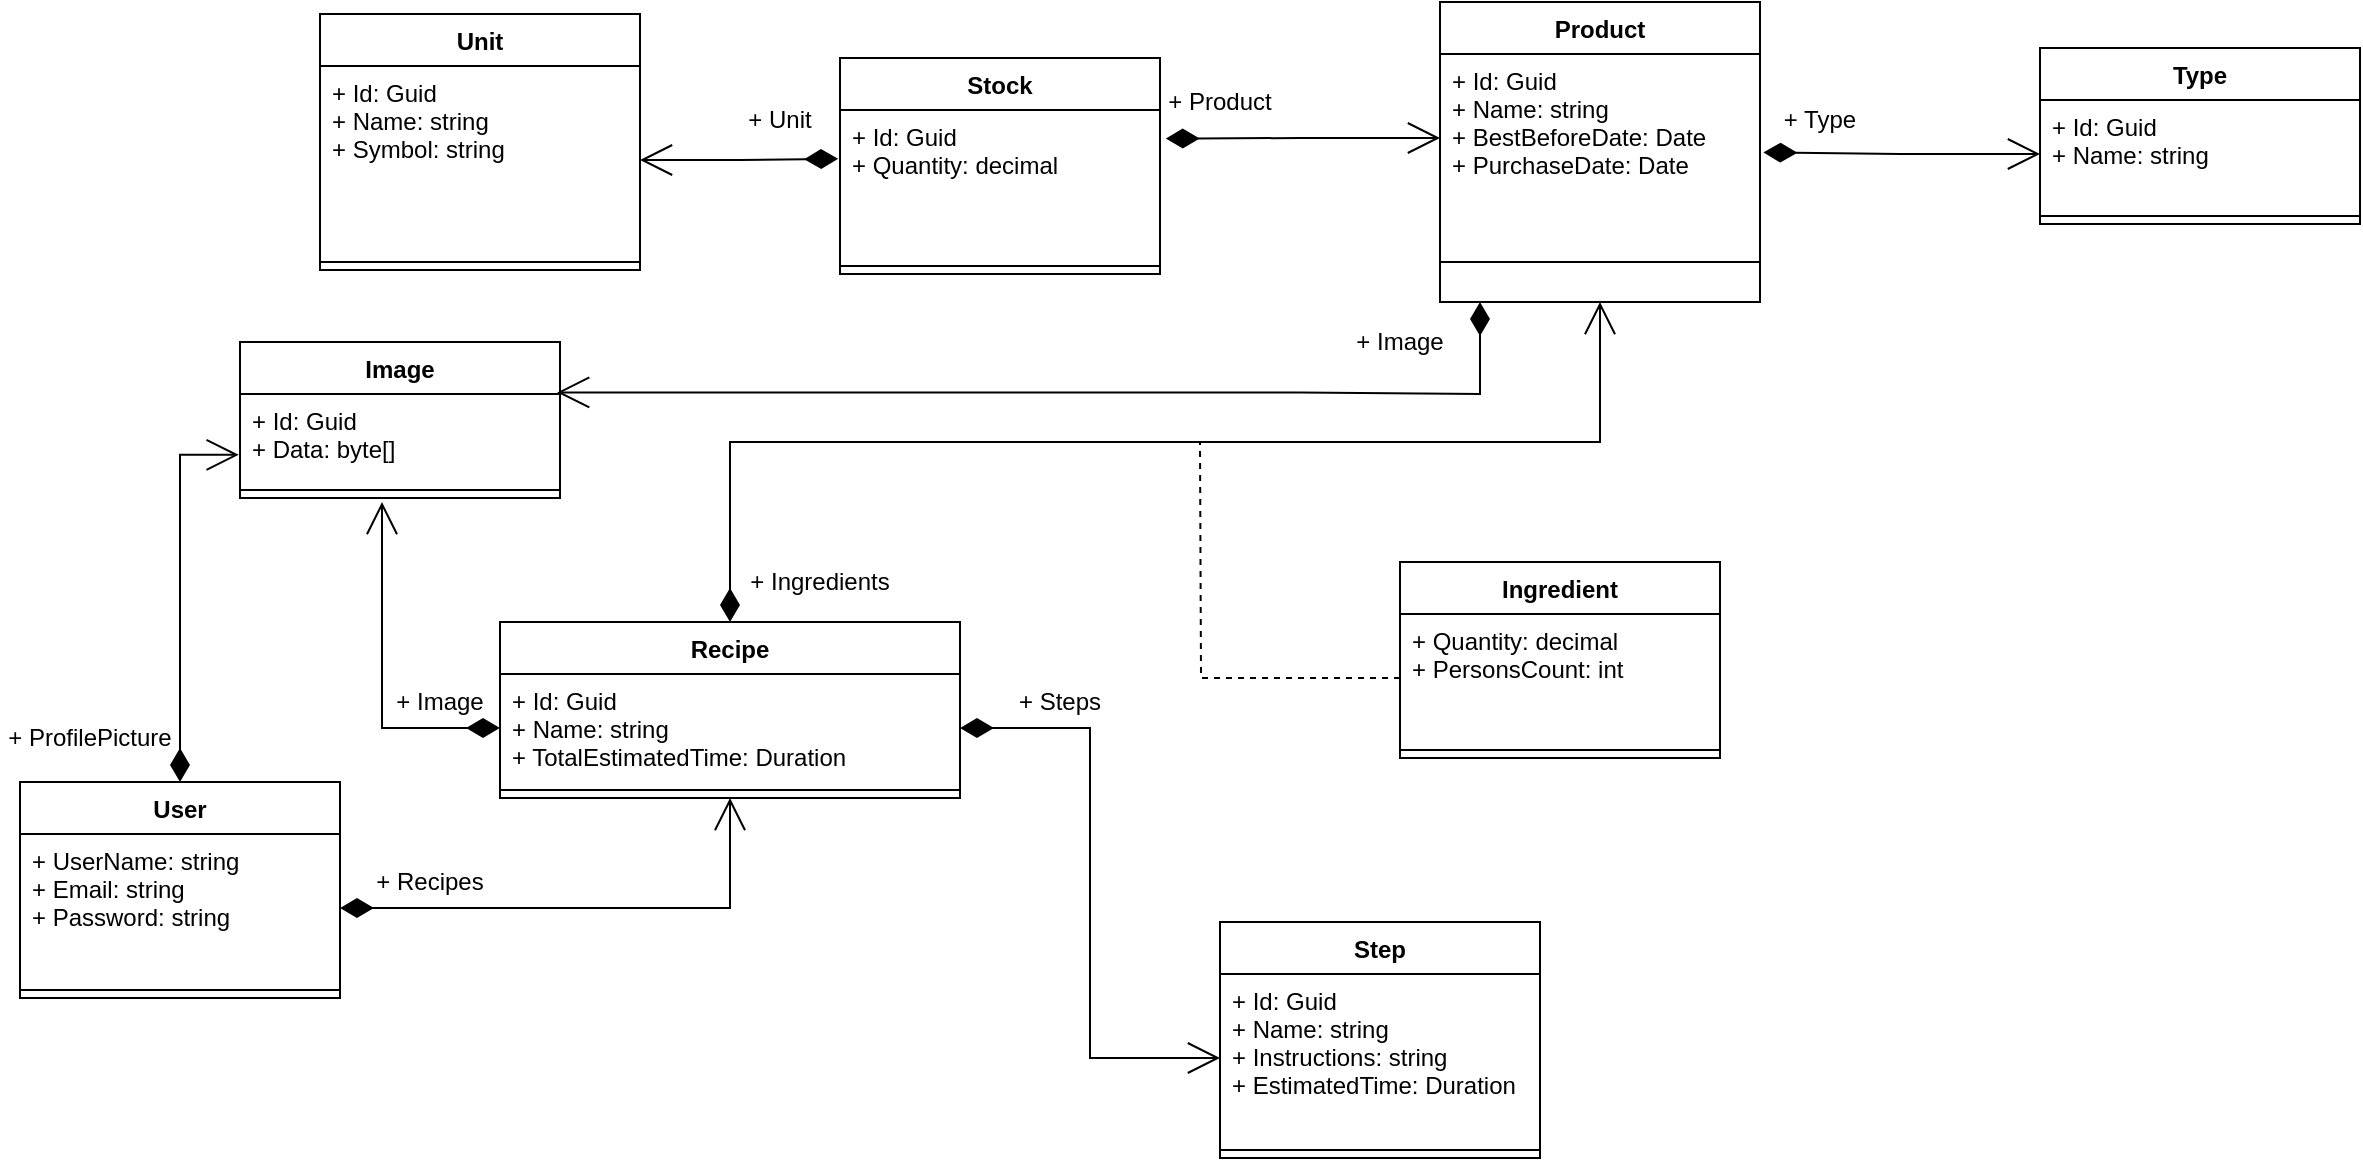 <mxfile version="15.1.3" type="device"><diagram id="C5RBs43oDa-KdzZeNtuy" name="Page-1"><mxGraphModel dx="1420" dy="347" grid="1" gridSize="10" guides="1" tooltips="1" connect="1" arrows="1" fold="1" page="1" pageScale="1" pageWidth="827" pageHeight="1169" math="0" shadow="0"><root><mxCell id="WIyWlLk6GJQsqaUBKTNV-0"/><mxCell id="WIyWlLk6GJQsqaUBKTNV-1" parent="WIyWlLk6GJQsqaUBKTNV-0"/><mxCell id="SwWNQbXPvTRMf8ZBoJOW-31" style="edgeStyle=orthogonalEdgeStyle;rounded=0;orthogonalLoop=1;jettySize=auto;html=1;exitX=0.5;exitY=1;exitDx=0;exitDy=0;endArrow=diamondThin;endFill=1;startSize=14;endSize=14;strokeWidth=1;startArrow=open;startFill=0;" edge="1" parent="WIyWlLk6GJQsqaUBKTNV-1" source="SwWNQbXPvTRMf8ZBoJOW-0" target="SwWNQbXPvTRMf8ZBoJOW-23"><mxGeometry relative="1" as="geometry"><Array as="points"><mxPoint x="550" y="290"/><mxPoint x="115" y="290"/></Array></mxGeometry></mxCell><mxCell id="SwWNQbXPvTRMf8ZBoJOW-0" value="Product" style="swimlane;fontStyle=1;align=center;verticalAlign=top;childLayout=stackLayout;horizontal=1;startSize=26;horizontalStack=0;resizeParent=1;resizeParentMax=0;resizeLast=0;collapsible=1;marginBottom=0;" vertex="1" parent="WIyWlLk6GJQsqaUBKTNV-1"><mxGeometry x="470" y="70" width="160" height="150" as="geometry"/></mxCell><mxCell id="SwWNQbXPvTRMf8ZBoJOW-1" value="+ Id: Guid&#10;+ Name: string&#10;+ BestBeforeDate: Date&#10;+ PurchaseDate: Date" style="text;strokeColor=none;fillColor=none;align=left;verticalAlign=top;spacingLeft=4;spacingRight=4;overflow=hidden;rotatable=0;points=[[0,0.5],[1,0.5]];portConstraint=eastwest;" vertex="1" parent="SwWNQbXPvTRMf8ZBoJOW-0"><mxGeometry y="26" width="160" height="84" as="geometry"/></mxCell><mxCell id="SwWNQbXPvTRMf8ZBoJOW-2" value="" style="line;strokeWidth=1;fillColor=none;align=left;verticalAlign=middle;spacingTop=-1;spacingLeft=3;spacingRight=3;rotatable=0;labelPosition=right;points=[];portConstraint=eastwest;" vertex="1" parent="SwWNQbXPvTRMf8ZBoJOW-0"><mxGeometry y="110" width="160" height="40" as="geometry"/></mxCell><mxCell id="SwWNQbXPvTRMf8ZBoJOW-4" value="Stock" style="swimlane;fontStyle=1;align=center;verticalAlign=top;childLayout=stackLayout;horizontal=1;startSize=26;horizontalStack=0;resizeParent=1;resizeParentMax=0;resizeLast=0;collapsible=1;marginBottom=0;" vertex="1" parent="WIyWlLk6GJQsqaUBKTNV-1"><mxGeometry x="170" y="98" width="160" height="108" as="geometry"/></mxCell><mxCell id="SwWNQbXPvTRMf8ZBoJOW-5" value="+ Id: Guid&#10;+ Quantity: decimal" style="text;strokeColor=none;fillColor=none;align=left;verticalAlign=top;spacingLeft=4;spacingRight=4;overflow=hidden;rotatable=0;points=[[0,0.5],[1,0.5]];portConstraint=eastwest;" vertex="1" parent="SwWNQbXPvTRMf8ZBoJOW-4"><mxGeometry y="26" width="160" height="74" as="geometry"/></mxCell><mxCell id="SwWNQbXPvTRMf8ZBoJOW-6" value="" style="line;strokeWidth=1;fillColor=none;align=left;verticalAlign=middle;spacingTop=-1;spacingLeft=3;spacingRight=3;rotatable=0;labelPosition=right;points=[];portConstraint=eastwest;" vertex="1" parent="SwWNQbXPvTRMf8ZBoJOW-4"><mxGeometry y="100" width="160" height="8" as="geometry"/></mxCell><mxCell id="SwWNQbXPvTRMf8ZBoJOW-9" style="edgeStyle=orthogonalEdgeStyle;rounded=0;orthogonalLoop=1;jettySize=auto;html=1;entryX=1.018;entryY=0.373;entryDx=0;entryDy=0;endArrow=diamondThin;endFill=1;startSize=14;endSize=14;entryPerimeter=0;exitX=0;exitY=0.5;exitDx=0;exitDy=0;startArrow=open;startFill=0;" edge="1" parent="WIyWlLk6GJQsqaUBKTNV-1" source="SwWNQbXPvTRMf8ZBoJOW-1" target="SwWNQbXPvTRMf8ZBoJOW-4"><mxGeometry relative="1" as="geometry"/></mxCell><mxCell id="SwWNQbXPvTRMf8ZBoJOW-19" value="Unit" style="swimlane;fontStyle=1;align=center;verticalAlign=top;childLayout=stackLayout;horizontal=1;startSize=26;horizontalStack=0;resizeParent=1;resizeParentMax=0;resizeLast=0;collapsible=1;marginBottom=0;" vertex="1" parent="WIyWlLk6GJQsqaUBKTNV-1"><mxGeometry x="-90" y="76" width="160" height="128" as="geometry"/></mxCell><mxCell id="SwWNQbXPvTRMf8ZBoJOW-20" value="+ Id: Guid&#10;+ Name: string&#10;+ Symbol: string" style="text;strokeColor=none;fillColor=none;align=left;verticalAlign=top;spacingLeft=4;spacingRight=4;overflow=hidden;rotatable=0;points=[[0,0.5],[1,0.5]];portConstraint=eastwest;" vertex="1" parent="SwWNQbXPvTRMf8ZBoJOW-19"><mxGeometry y="26" width="160" height="94" as="geometry"/></mxCell><mxCell id="SwWNQbXPvTRMf8ZBoJOW-21" value="" style="line;strokeWidth=1;fillColor=none;align=left;verticalAlign=middle;spacingTop=-1;spacingLeft=3;spacingRight=3;rotatable=0;labelPosition=right;points=[];portConstraint=eastwest;" vertex="1" parent="SwWNQbXPvTRMf8ZBoJOW-19"><mxGeometry y="120" width="160" height="8" as="geometry"/></mxCell><mxCell id="SwWNQbXPvTRMf8ZBoJOW-22" style="edgeStyle=orthogonalEdgeStyle;rounded=0;orthogonalLoop=1;jettySize=auto;html=1;entryX=-0.006;entryY=0.33;entryDx=0;entryDy=0;endArrow=diamondThin;endFill=1;startSize=14;endSize=14;entryPerimeter=0;exitX=1;exitY=0.5;exitDx=0;exitDy=0;startArrow=open;startFill=0;" edge="1" parent="WIyWlLk6GJQsqaUBKTNV-1" source="SwWNQbXPvTRMf8ZBoJOW-20" target="SwWNQbXPvTRMf8ZBoJOW-5"><mxGeometry relative="1" as="geometry"><mxPoint x="480" y="148" as="sourcePoint"/><mxPoint x="342.88" y="167.744" as="targetPoint"/></mxGeometry></mxCell><mxCell id="SwWNQbXPvTRMf8ZBoJOW-66" style="edgeStyle=orthogonalEdgeStyle;rounded=0;orthogonalLoop=1;jettySize=auto;html=1;exitX=0.5;exitY=1;exitDx=0;exitDy=0;startArrow=open;startFill=0;endArrow=diamondThin;endFill=1;startSize=14;endSize=14;strokeWidth=1;" edge="1" parent="WIyWlLk6GJQsqaUBKTNV-1" source="SwWNQbXPvTRMf8ZBoJOW-23" target="SwWNQbXPvTRMf8ZBoJOW-41"><mxGeometry relative="1" as="geometry"/></mxCell><mxCell id="SwWNQbXPvTRMf8ZBoJOW-23" value="Recipe" style="swimlane;fontStyle=1;align=center;verticalAlign=top;childLayout=stackLayout;horizontal=1;startSize=26;horizontalStack=0;resizeParent=1;resizeParentMax=0;resizeLast=0;collapsible=1;marginBottom=0;" vertex="1" parent="WIyWlLk6GJQsqaUBKTNV-1"><mxGeometry y="380" width="230" height="88" as="geometry"/></mxCell><mxCell id="SwWNQbXPvTRMf8ZBoJOW-24" value="+ Id: Guid&#10;+ Name: string&#10;+ TotalEstimatedTime: Duration" style="text;strokeColor=none;fillColor=none;align=left;verticalAlign=top;spacingLeft=4;spacingRight=4;overflow=hidden;rotatable=0;points=[[0,0.5],[1,0.5]];portConstraint=eastwest;" vertex="1" parent="SwWNQbXPvTRMf8ZBoJOW-23"><mxGeometry y="26" width="230" height="54" as="geometry"/></mxCell><mxCell id="SwWNQbXPvTRMf8ZBoJOW-25" value="" style="line;strokeWidth=1;fillColor=none;align=left;verticalAlign=middle;spacingTop=-1;spacingLeft=3;spacingRight=3;rotatable=0;labelPosition=right;points=[];portConstraint=eastwest;" vertex="1" parent="SwWNQbXPvTRMf8ZBoJOW-23"><mxGeometry y="80" width="230" height="8" as="geometry"/></mxCell><mxCell id="SwWNQbXPvTRMf8ZBoJOW-27" value="Step" style="swimlane;fontStyle=1;align=center;verticalAlign=top;childLayout=stackLayout;horizontal=1;startSize=26;horizontalStack=0;resizeParent=1;resizeParentMax=0;resizeLast=0;collapsible=1;marginBottom=0;" vertex="1" parent="WIyWlLk6GJQsqaUBKTNV-1"><mxGeometry x="360" y="530" width="160" height="118" as="geometry"/></mxCell><mxCell id="SwWNQbXPvTRMf8ZBoJOW-28" value="+ Id: Guid&#10;+ Name: string&#10;+ Instructions: string&#10;+ EstimatedTime: Duration" style="text;strokeColor=none;fillColor=none;align=left;verticalAlign=top;spacingLeft=4;spacingRight=4;overflow=hidden;rotatable=0;points=[[0,0.5],[1,0.5]];portConstraint=eastwest;" vertex="1" parent="SwWNQbXPvTRMf8ZBoJOW-27"><mxGeometry y="26" width="160" height="84" as="geometry"/></mxCell><mxCell id="SwWNQbXPvTRMf8ZBoJOW-29" value="" style="line;strokeWidth=1;fillColor=none;align=left;verticalAlign=middle;spacingTop=-1;spacingLeft=3;spacingRight=3;rotatable=0;labelPosition=right;points=[];portConstraint=eastwest;" vertex="1" parent="SwWNQbXPvTRMf8ZBoJOW-27"><mxGeometry y="110" width="160" height="8" as="geometry"/></mxCell><mxCell id="SwWNQbXPvTRMf8ZBoJOW-32" style="edgeStyle=orthogonalEdgeStyle;rounded=0;orthogonalLoop=1;jettySize=auto;html=1;exitX=0;exitY=0.5;exitDx=0;exitDy=0;entryX=1;entryY=0.5;entryDx=0;entryDy=0;endArrow=diamondThin;endFill=1;startSize=14;endSize=14;strokeWidth=1;startArrow=open;startFill=0;" edge="1" parent="WIyWlLk6GJQsqaUBKTNV-1" source="SwWNQbXPvTRMf8ZBoJOW-28" target="SwWNQbXPvTRMf8ZBoJOW-24"><mxGeometry relative="1" as="geometry"/></mxCell><mxCell id="SwWNQbXPvTRMf8ZBoJOW-33" value="Ingredient" style="swimlane;fontStyle=1;align=center;verticalAlign=top;childLayout=stackLayout;horizontal=1;startSize=26;horizontalStack=0;resizeParent=1;resizeParentMax=0;resizeLast=0;collapsible=1;marginBottom=0;" vertex="1" parent="WIyWlLk6GJQsqaUBKTNV-1"><mxGeometry x="450" y="350" width="160" height="98" as="geometry"/></mxCell><mxCell id="SwWNQbXPvTRMf8ZBoJOW-34" value="+ Quantity: decimal&#10;+ PersonsCount: int" style="text;strokeColor=none;fillColor=none;align=left;verticalAlign=top;spacingLeft=4;spacingRight=4;overflow=hidden;rotatable=0;points=[[0,0.5],[1,0.5]];portConstraint=eastwest;" vertex="1" parent="SwWNQbXPvTRMf8ZBoJOW-33"><mxGeometry y="26" width="160" height="64" as="geometry"/></mxCell><mxCell id="SwWNQbXPvTRMf8ZBoJOW-35" value="" style="line;strokeWidth=1;fillColor=none;align=left;verticalAlign=middle;spacingTop=-1;spacingLeft=3;spacingRight=3;rotatable=0;labelPosition=right;points=[];portConstraint=eastwest;" vertex="1" parent="SwWNQbXPvTRMf8ZBoJOW-33"><mxGeometry y="90" width="160" height="8" as="geometry"/></mxCell><mxCell id="SwWNQbXPvTRMf8ZBoJOW-38" style="edgeStyle=orthogonalEdgeStyle;rounded=0;orthogonalLoop=1;jettySize=auto;html=1;exitX=0;exitY=0.5;exitDx=0;exitDy=0;endArrow=none;endFill=0;startSize=14;endSize=14;strokeWidth=1;dashed=1;" edge="1" parent="WIyWlLk6GJQsqaUBKTNV-1" source="SwWNQbXPvTRMf8ZBoJOW-34"><mxGeometry relative="1" as="geometry"><mxPoint x="350" y="290" as="targetPoint"/></mxGeometry></mxCell><mxCell id="SwWNQbXPvTRMf8ZBoJOW-40" value="User" style="swimlane;fontStyle=1;align=center;verticalAlign=top;childLayout=stackLayout;horizontal=1;startSize=26;horizontalStack=0;resizeParent=1;resizeParentMax=0;resizeLast=0;collapsible=1;marginBottom=0;" vertex="1" parent="WIyWlLk6GJQsqaUBKTNV-1"><mxGeometry x="-240" y="460" width="160" height="108" as="geometry"/></mxCell><mxCell id="SwWNQbXPvTRMf8ZBoJOW-41" value="+ UserName: string&#10;+ Email: string&#10;+ Password: string" style="text;strokeColor=none;fillColor=none;align=left;verticalAlign=top;spacingLeft=4;spacingRight=4;overflow=hidden;rotatable=0;points=[[0,0.5],[1,0.5]];portConstraint=eastwest;" vertex="1" parent="SwWNQbXPvTRMf8ZBoJOW-40"><mxGeometry y="26" width="160" height="74" as="geometry"/></mxCell><mxCell id="SwWNQbXPvTRMf8ZBoJOW-42" value="" style="line;strokeWidth=1;fillColor=none;align=left;verticalAlign=middle;spacingTop=-1;spacingLeft=3;spacingRight=3;rotatable=0;labelPosition=right;points=[];portConstraint=eastwest;" vertex="1" parent="SwWNQbXPvTRMf8ZBoJOW-40"><mxGeometry y="100" width="160" height="8" as="geometry"/></mxCell><mxCell id="SwWNQbXPvTRMf8ZBoJOW-44" value="Type" style="swimlane;fontStyle=1;align=center;verticalAlign=top;childLayout=stackLayout;horizontal=1;startSize=26;horizontalStack=0;resizeParent=1;resizeParentMax=0;resizeLast=0;collapsible=1;marginBottom=0;" vertex="1" parent="WIyWlLk6GJQsqaUBKTNV-1"><mxGeometry x="770" y="93" width="160" height="88" as="geometry"/></mxCell><mxCell id="SwWNQbXPvTRMf8ZBoJOW-45" value="+ Id: Guid&#10;+ Name: string" style="text;strokeColor=none;fillColor=none;align=left;verticalAlign=top;spacingLeft=4;spacingRight=4;overflow=hidden;rotatable=0;points=[[0,0.5],[1,0.5]];portConstraint=eastwest;" vertex="1" parent="SwWNQbXPvTRMf8ZBoJOW-44"><mxGeometry y="26" width="160" height="54" as="geometry"/></mxCell><mxCell id="SwWNQbXPvTRMf8ZBoJOW-46" value="" style="line;strokeWidth=1;fillColor=none;align=left;verticalAlign=middle;spacingTop=-1;spacingLeft=3;spacingRight=3;rotatable=0;labelPosition=right;points=[];portConstraint=eastwest;" vertex="1" parent="SwWNQbXPvTRMf8ZBoJOW-44"><mxGeometry y="80" width="160" height="8" as="geometry"/></mxCell><mxCell id="SwWNQbXPvTRMf8ZBoJOW-48" style="edgeStyle=orthogonalEdgeStyle;rounded=0;orthogonalLoop=1;jettySize=auto;html=1;exitX=0;exitY=0.5;exitDx=0;exitDy=0;entryX=1.011;entryY=0.586;entryDx=0;entryDy=0;entryPerimeter=0;endArrow=diamondThin;endFill=1;startSize=14;endSize=14;strokeWidth=1;startArrow=open;startFill=0;" edge="1" parent="WIyWlLk6GJQsqaUBKTNV-1" source="SwWNQbXPvTRMf8ZBoJOW-45" target="SwWNQbXPvTRMf8ZBoJOW-1"><mxGeometry relative="1" as="geometry"/></mxCell><mxCell id="SwWNQbXPvTRMf8ZBoJOW-51" value="+ Type" style="text;html=1;strokeColor=none;fillColor=none;align=center;verticalAlign=middle;whiteSpace=wrap;rounded=0;" vertex="1" parent="WIyWlLk6GJQsqaUBKTNV-1"><mxGeometry x="640" y="119" width="40" height="20" as="geometry"/></mxCell><mxCell id="SwWNQbXPvTRMf8ZBoJOW-52" value="+ Product" style="text;html=1;strokeColor=none;fillColor=none;align=center;verticalAlign=middle;whiteSpace=wrap;rounded=0;" vertex="1" parent="WIyWlLk6GJQsqaUBKTNV-1"><mxGeometry x="330" y="110" width="60" height="20" as="geometry"/></mxCell><mxCell id="SwWNQbXPvTRMf8ZBoJOW-53" value="+ Unit" style="text;html=1;strokeColor=none;fillColor=none;align=center;verticalAlign=middle;whiteSpace=wrap;rounded=0;" vertex="1" parent="WIyWlLk6GJQsqaUBKTNV-1"><mxGeometry x="110" y="119" width="60" height="20" as="geometry"/></mxCell><mxCell id="SwWNQbXPvTRMf8ZBoJOW-54" value="+ Ingredients" style="text;html=1;strokeColor=none;fillColor=none;align=center;verticalAlign=middle;whiteSpace=wrap;rounded=0;" vertex="1" parent="WIyWlLk6GJQsqaUBKTNV-1"><mxGeometry x="120" y="350" width="80" height="20" as="geometry"/></mxCell><mxCell id="SwWNQbXPvTRMf8ZBoJOW-55" value="+ Steps" style="text;html=1;strokeColor=none;fillColor=none;align=center;verticalAlign=middle;whiteSpace=wrap;rounded=0;" vertex="1" parent="WIyWlLk6GJQsqaUBKTNV-1"><mxGeometry x="240" y="410" width="80" height="20" as="geometry"/></mxCell><mxCell id="SwWNQbXPvTRMf8ZBoJOW-56" value="Image" style="swimlane;fontStyle=1;align=center;verticalAlign=top;childLayout=stackLayout;horizontal=1;startSize=26;horizontalStack=0;resizeParent=1;resizeParentMax=0;resizeLast=0;collapsible=1;marginBottom=0;" vertex="1" parent="WIyWlLk6GJQsqaUBKTNV-1"><mxGeometry x="-130" y="240" width="160" height="78" as="geometry"/></mxCell><mxCell id="SwWNQbXPvTRMf8ZBoJOW-57" value="+ Id: Guid&#10;+ Data: byte[]" style="text;strokeColor=none;fillColor=none;align=left;verticalAlign=top;spacingLeft=4;spacingRight=4;overflow=hidden;rotatable=0;points=[[0,0.5],[1,0.5]];portConstraint=eastwest;" vertex="1" parent="SwWNQbXPvTRMf8ZBoJOW-56"><mxGeometry y="26" width="160" height="44" as="geometry"/></mxCell><mxCell id="SwWNQbXPvTRMf8ZBoJOW-58" value="" style="line;strokeWidth=1;fillColor=none;align=left;verticalAlign=middle;spacingTop=-1;spacingLeft=3;spacingRight=3;rotatable=0;labelPosition=right;points=[];portConstraint=eastwest;" vertex="1" parent="SwWNQbXPvTRMf8ZBoJOW-56"><mxGeometry y="70" width="160" height="8" as="geometry"/></mxCell><mxCell id="SwWNQbXPvTRMf8ZBoJOW-60" style="edgeStyle=orthogonalEdgeStyle;rounded=0;orthogonalLoop=1;jettySize=auto;html=1;startArrow=open;startFill=0;endArrow=diamondThin;endFill=1;startSize=14;endSize=14;strokeWidth=1;exitX=0.991;exitY=-0.018;exitDx=0;exitDy=0;exitPerimeter=0;" edge="1" parent="WIyWlLk6GJQsqaUBKTNV-1" source="SwWNQbXPvTRMf8ZBoJOW-57"><mxGeometry relative="1" as="geometry"><mxPoint x="490" y="220" as="targetPoint"/><Array as="points"><mxPoint x="400" y="265"/><mxPoint x="460" y="266"/></Array></mxGeometry></mxCell><mxCell id="SwWNQbXPvTRMf8ZBoJOW-61" value="+ Image" style="text;html=1;strokeColor=none;fillColor=none;align=center;verticalAlign=middle;whiteSpace=wrap;rounded=0;" vertex="1" parent="WIyWlLk6GJQsqaUBKTNV-1"><mxGeometry x="420" y="230" width="60" height="20" as="geometry"/></mxCell><mxCell id="SwWNQbXPvTRMf8ZBoJOW-62" style="edgeStyle=orthogonalEdgeStyle;rounded=0;orthogonalLoop=1;jettySize=auto;html=1;startArrow=open;startFill=0;endArrow=diamondThin;endFill=1;startSize=14;endSize=14;strokeWidth=1;entryX=0;entryY=0.5;entryDx=0;entryDy=0;" edge="1" parent="WIyWlLk6GJQsqaUBKTNV-1" target="SwWNQbXPvTRMf8ZBoJOW-24"><mxGeometry relative="1" as="geometry"><mxPoint x="-59" y="320" as="sourcePoint"/><mxPoint x="500" y="230" as="targetPoint"/><Array as="points"><mxPoint x="-59" y="433"/></Array></mxGeometry></mxCell><mxCell id="SwWNQbXPvTRMf8ZBoJOW-63" value="+ Image" style="text;html=1;strokeColor=none;fillColor=none;align=center;verticalAlign=middle;whiteSpace=wrap;rounded=0;" vertex="1" parent="WIyWlLk6GJQsqaUBKTNV-1"><mxGeometry x="-60" y="410" width="60" height="20" as="geometry"/></mxCell><mxCell id="SwWNQbXPvTRMf8ZBoJOW-64" style="edgeStyle=orthogonalEdgeStyle;rounded=0;orthogonalLoop=1;jettySize=auto;html=1;startArrow=open;startFill=0;endArrow=diamondThin;endFill=1;startSize=14;endSize=14;strokeWidth=1;exitX=-0.004;exitY=0.691;exitDx=0;exitDy=0;exitPerimeter=0;" edge="1" parent="WIyWlLk6GJQsqaUBKTNV-1" source="SwWNQbXPvTRMf8ZBoJOW-57"><mxGeometry relative="1" as="geometry"><mxPoint x="-49.44" y="353.61" as="sourcePoint"/><mxPoint x="-160" y="460" as="targetPoint"/><Array as="points"><mxPoint x="-160" y="296"/></Array></mxGeometry></mxCell><mxCell id="SwWNQbXPvTRMf8ZBoJOW-65" value="+ ProfilePicture" style="text;html=1;strokeColor=none;fillColor=none;align=center;verticalAlign=middle;whiteSpace=wrap;rounded=0;" vertex="1" parent="WIyWlLk6GJQsqaUBKTNV-1"><mxGeometry x="-250" y="428" width="90" height="20" as="geometry"/></mxCell><mxCell id="SwWNQbXPvTRMf8ZBoJOW-67" value="+ Recipes" style="text;html=1;strokeColor=none;fillColor=none;align=center;verticalAlign=middle;whiteSpace=wrap;rounded=0;" vertex="1" parent="WIyWlLk6GJQsqaUBKTNV-1"><mxGeometry x="-80" y="500" width="90" height="20" as="geometry"/></mxCell></root></mxGraphModel></diagram></mxfile>